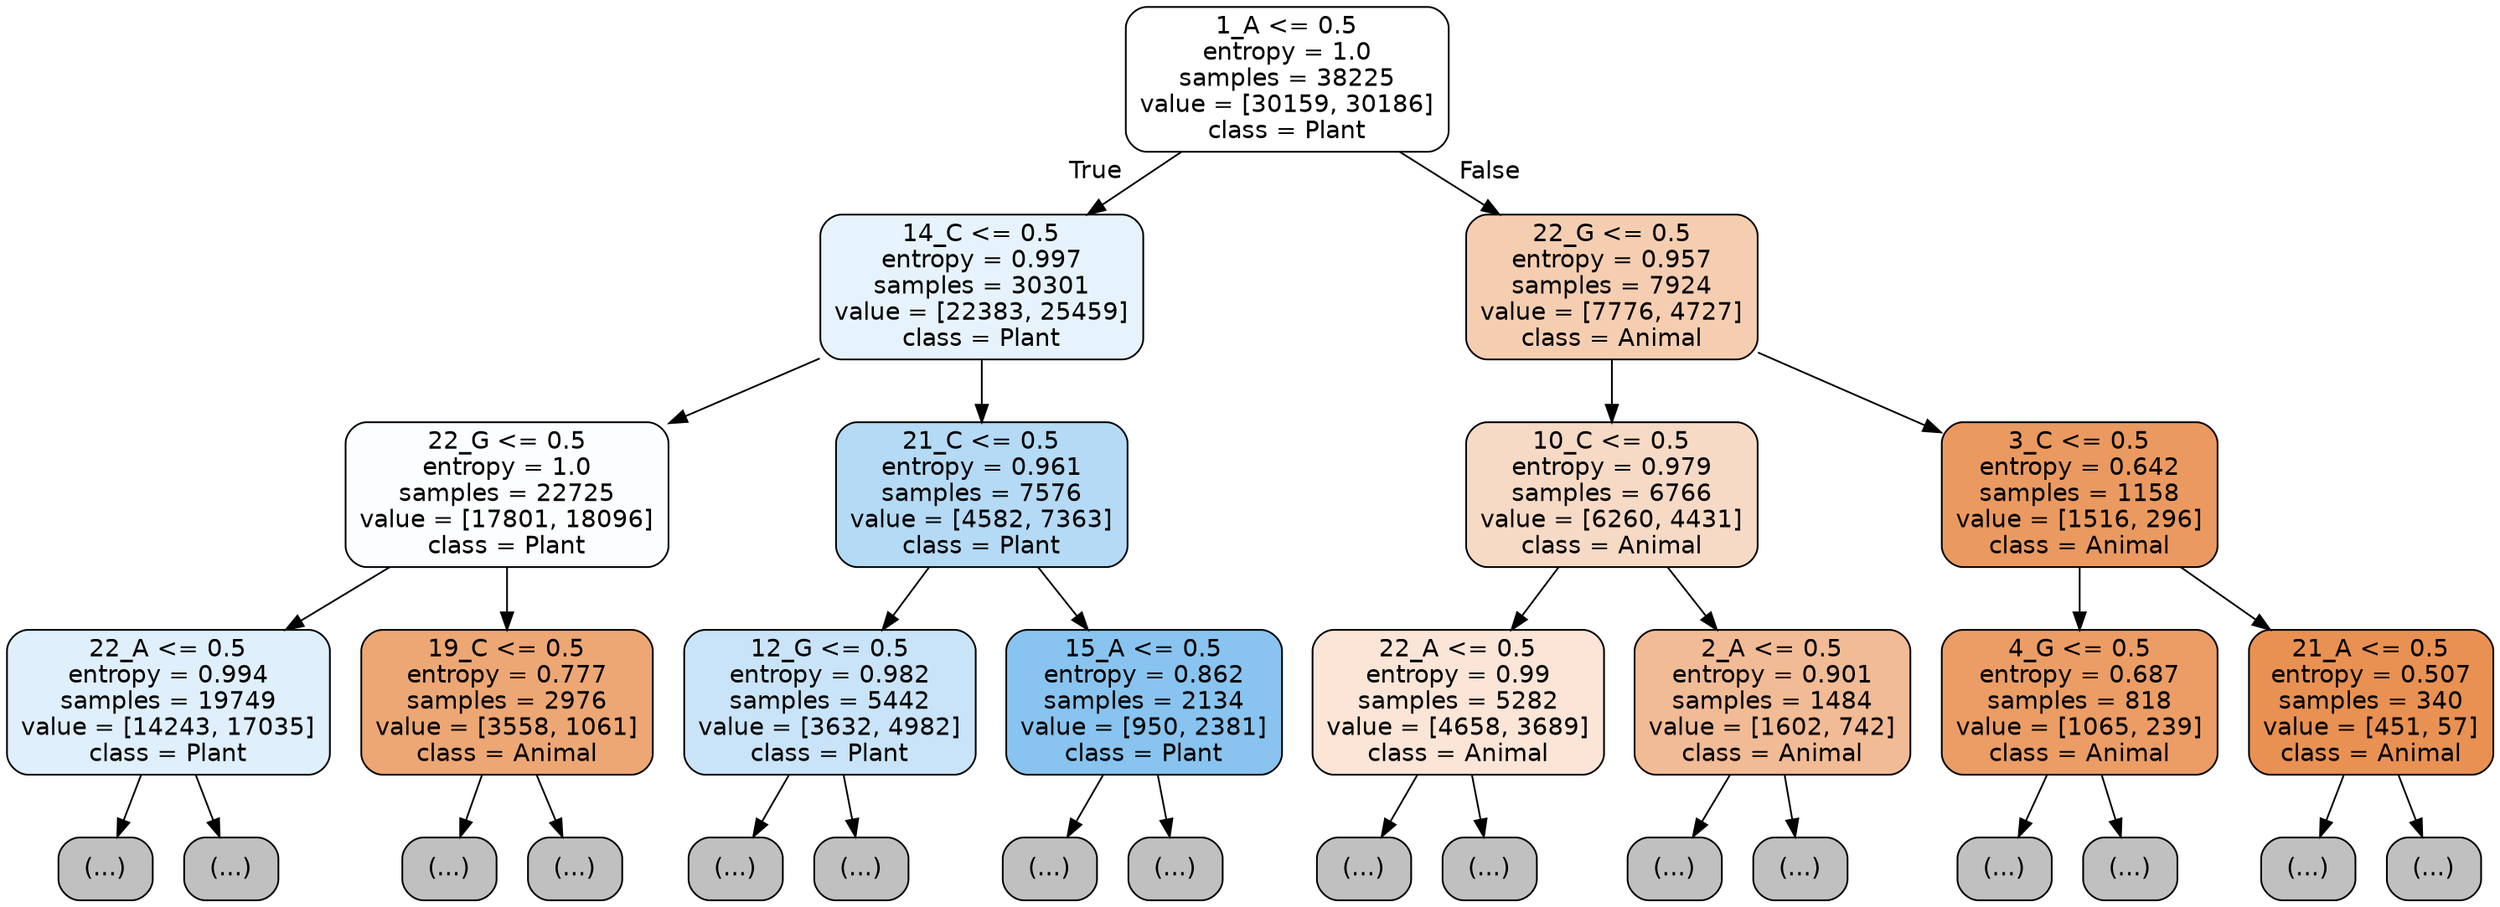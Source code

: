 digraph Tree {
node [shape=box, style="filled, rounded", color="black", fontname="helvetica"] ;
edge [fontname="helvetica"] ;
0 [label="1_A <= 0.5\nentropy = 1.0\nsamples = 38225\nvalue = [30159, 30186]\nclass = Plant", fillcolor="#ffffff"] ;
1 [label="14_C <= 0.5\nentropy = 0.997\nsamples = 30301\nvalue = [22383, 25459]\nclass = Plant", fillcolor="#e7f3fc"] ;
0 -> 1 [labeldistance=2.5, labelangle=45, headlabel="True"] ;
2 [label="22_G <= 0.5\nentropy = 1.0\nsamples = 22725\nvalue = [17801, 18096]\nclass = Plant", fillcolor="#fcfdff"] ;
1 -> 2 ;
3 [label="22_A <= 0.5\nentropy = 0.994\nsamples = 19749\nvalue = [14243, 17035]\nclass = Plant", fillcolor="#dfeffb"] ;
2 -> 3 ;
4 [label="(...)", fillcolor="#C0C0C0"] ;
3 -> 4 ;
7731 [label="(...)", fillcolor="#C0C0C0"] ;
3 -> 7731 ;
8938 [label="19_C <= 0.5\nentropy = 0.777\nsamples = 2976\nvalue = [3558, 1061]\nclass = Animal", fillcolor="#eda774"] ;
2 -> 8938 ;
8939 [label="(...)", fillcolor="#C0C0C0"] ;
8938 -> 8939 ;
9782 [label="(...)", fillcolor="#C0C0C0"] ;
8938 -> 9782 ;
10063 [label="21_C <= 0.5\nentropy = 0.961\nsamples = 7576\nvalue = [4582, 7363]\nclass = Plant", fillcolor="#b4daf5"] ;
1 -> 10063 ;
10064 [label="12_G <= 0.5\nentropy = 0.982\nsamples = 5442\nvalue = [3632, 4982]\nclass = Plant", fillcolor="#c9e4f8"] ;
10063 -> 10064 ;
10065 [label="(...)", fillcolor="#C0C0C0"] ;
10064 -> 10065 ;
11726 [label="(...)", fillcolor="#C0C0C0"] ;
10064 -> 11726 ;
12279 [label="15_A <= 0.5\nentropy = 0.862\nsamples = 2134\nvalue = [950, 2381]\nclass = Plant", fillcolor="#88c4ef"] ;
10063 -> 12279 ;
12280 [label="(...)", fillcolor="#C0C0C0"] ;
12279 -> 12280 ;
12709 [label="(...)", fillcolor="#C0C0C0"] ;
12279 -> 12709 ;
12866 [label="22_G <= 0.5\nentropy = 0.957\nsamples = 7924\nvalue = [7776, 4727]\nclass = Animal", fillcolor="#f5ceb1"] ;
0 -> 12866 [labeldistance=2.5, labelangle=-45, headlabel="False"] ;
12867 [label="10_C <= 0.5\nentropy = 0.979\nsamples = 6766\nvalue = [6260, 4431]\nclass = Animal", fillcolor="#f7dac5"] ;
12866 -> 12867 ;
12868 [label="22_A <= 0.5\nentropy = 0.99\nsamples = 5282\nvalue = [4658, 3689]\nclass = Animal", fillcolor="#fae5d6"] ;
12867 -> 12868 ;
12869 [label="(...)", fillcolor="#C0C0C0"] ;
12868 -> 12869 ;
15164 [label="(...)", fillcolor="#C0C0C0"] ;
12868 -> 15164 ;
15503 [label="2_A <= 0.5\nentropy = 0.901\nsamples = 1484\nvalue = [1602, 742]\nclass = Animal", fillcolor="#f1bb95"] ;
12867 -> 15503 ;
15504 [label="(...)", fillcolor="#C0C0C0"] ;
15503 -> 15504 ;
16097 [label="(...)", fillcolor="#C0C0C0"] ;
15503 -> 16097 ;
16294 [label="3_C <= 0.5\nentropy = 0.642\nsamples = 1158\nvalue = [1516, 296]\nclass = Animal", fillcolor="#ea9a60"] ;
12866 -> 16294 ;
16295 [label="4_G <= 0.5\nentropy = 0.687\nsamples = 818\nvalue = [1065, 239]\nclass = Animal", fillcolor="#eb9d65"] ;
16294 -> 16295 ;
16296 [label="(...)", fillcolor="#C0C0C0"] ;
16295 -> 16296 ;
16515 [label="(...)", fillcolor="#C0C0C0"] ;
16295 -> 16515 ;
16610 [label="21_A <= 0.5\nentropy = 0.507\nsamples = 340\nvalue = [451, 57]\nclass = Animal", fillcolor="#e89152"] ;
16294 -> 16610 ;
16611 [label="(...)", fillcolor="#C0C0C0"] ;
16610 -> 16611 ;
16674 [label="(...)", fillcolor="#C0C0C0"] ;
16610 -> 16674 ;
}